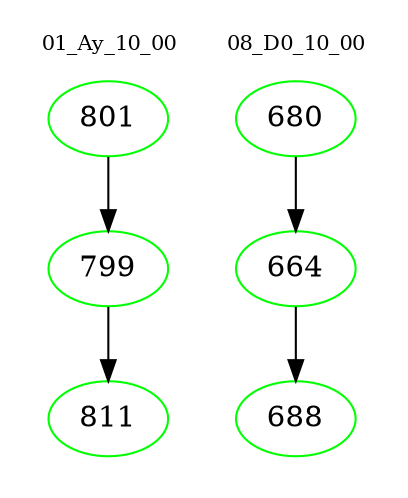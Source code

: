 digraph{
subgraph cluster_0 {
color = white
label = "01_Ay_10_00";
fontsize=10;
T0_801 [label="801", color="green"]
T0_801 -> T0_799 [color="black"]
T0_799 [label="799", color="green"]
T0_799 -> T0_811 [color="black"]
T0_811 [label="811", color="green"]
}
subgraph cluster_1 {
color = white
label = "08_D0_10_00";
fontsize=10;
T1_680 [label="680", color="green"]
T1_680 -> T1_664 [color="black"]
T1_664 [label="664", color="green"]
T1_664 -> T1_688 [color="black"]
T1_688 [label="688", color="green"]
}
}

